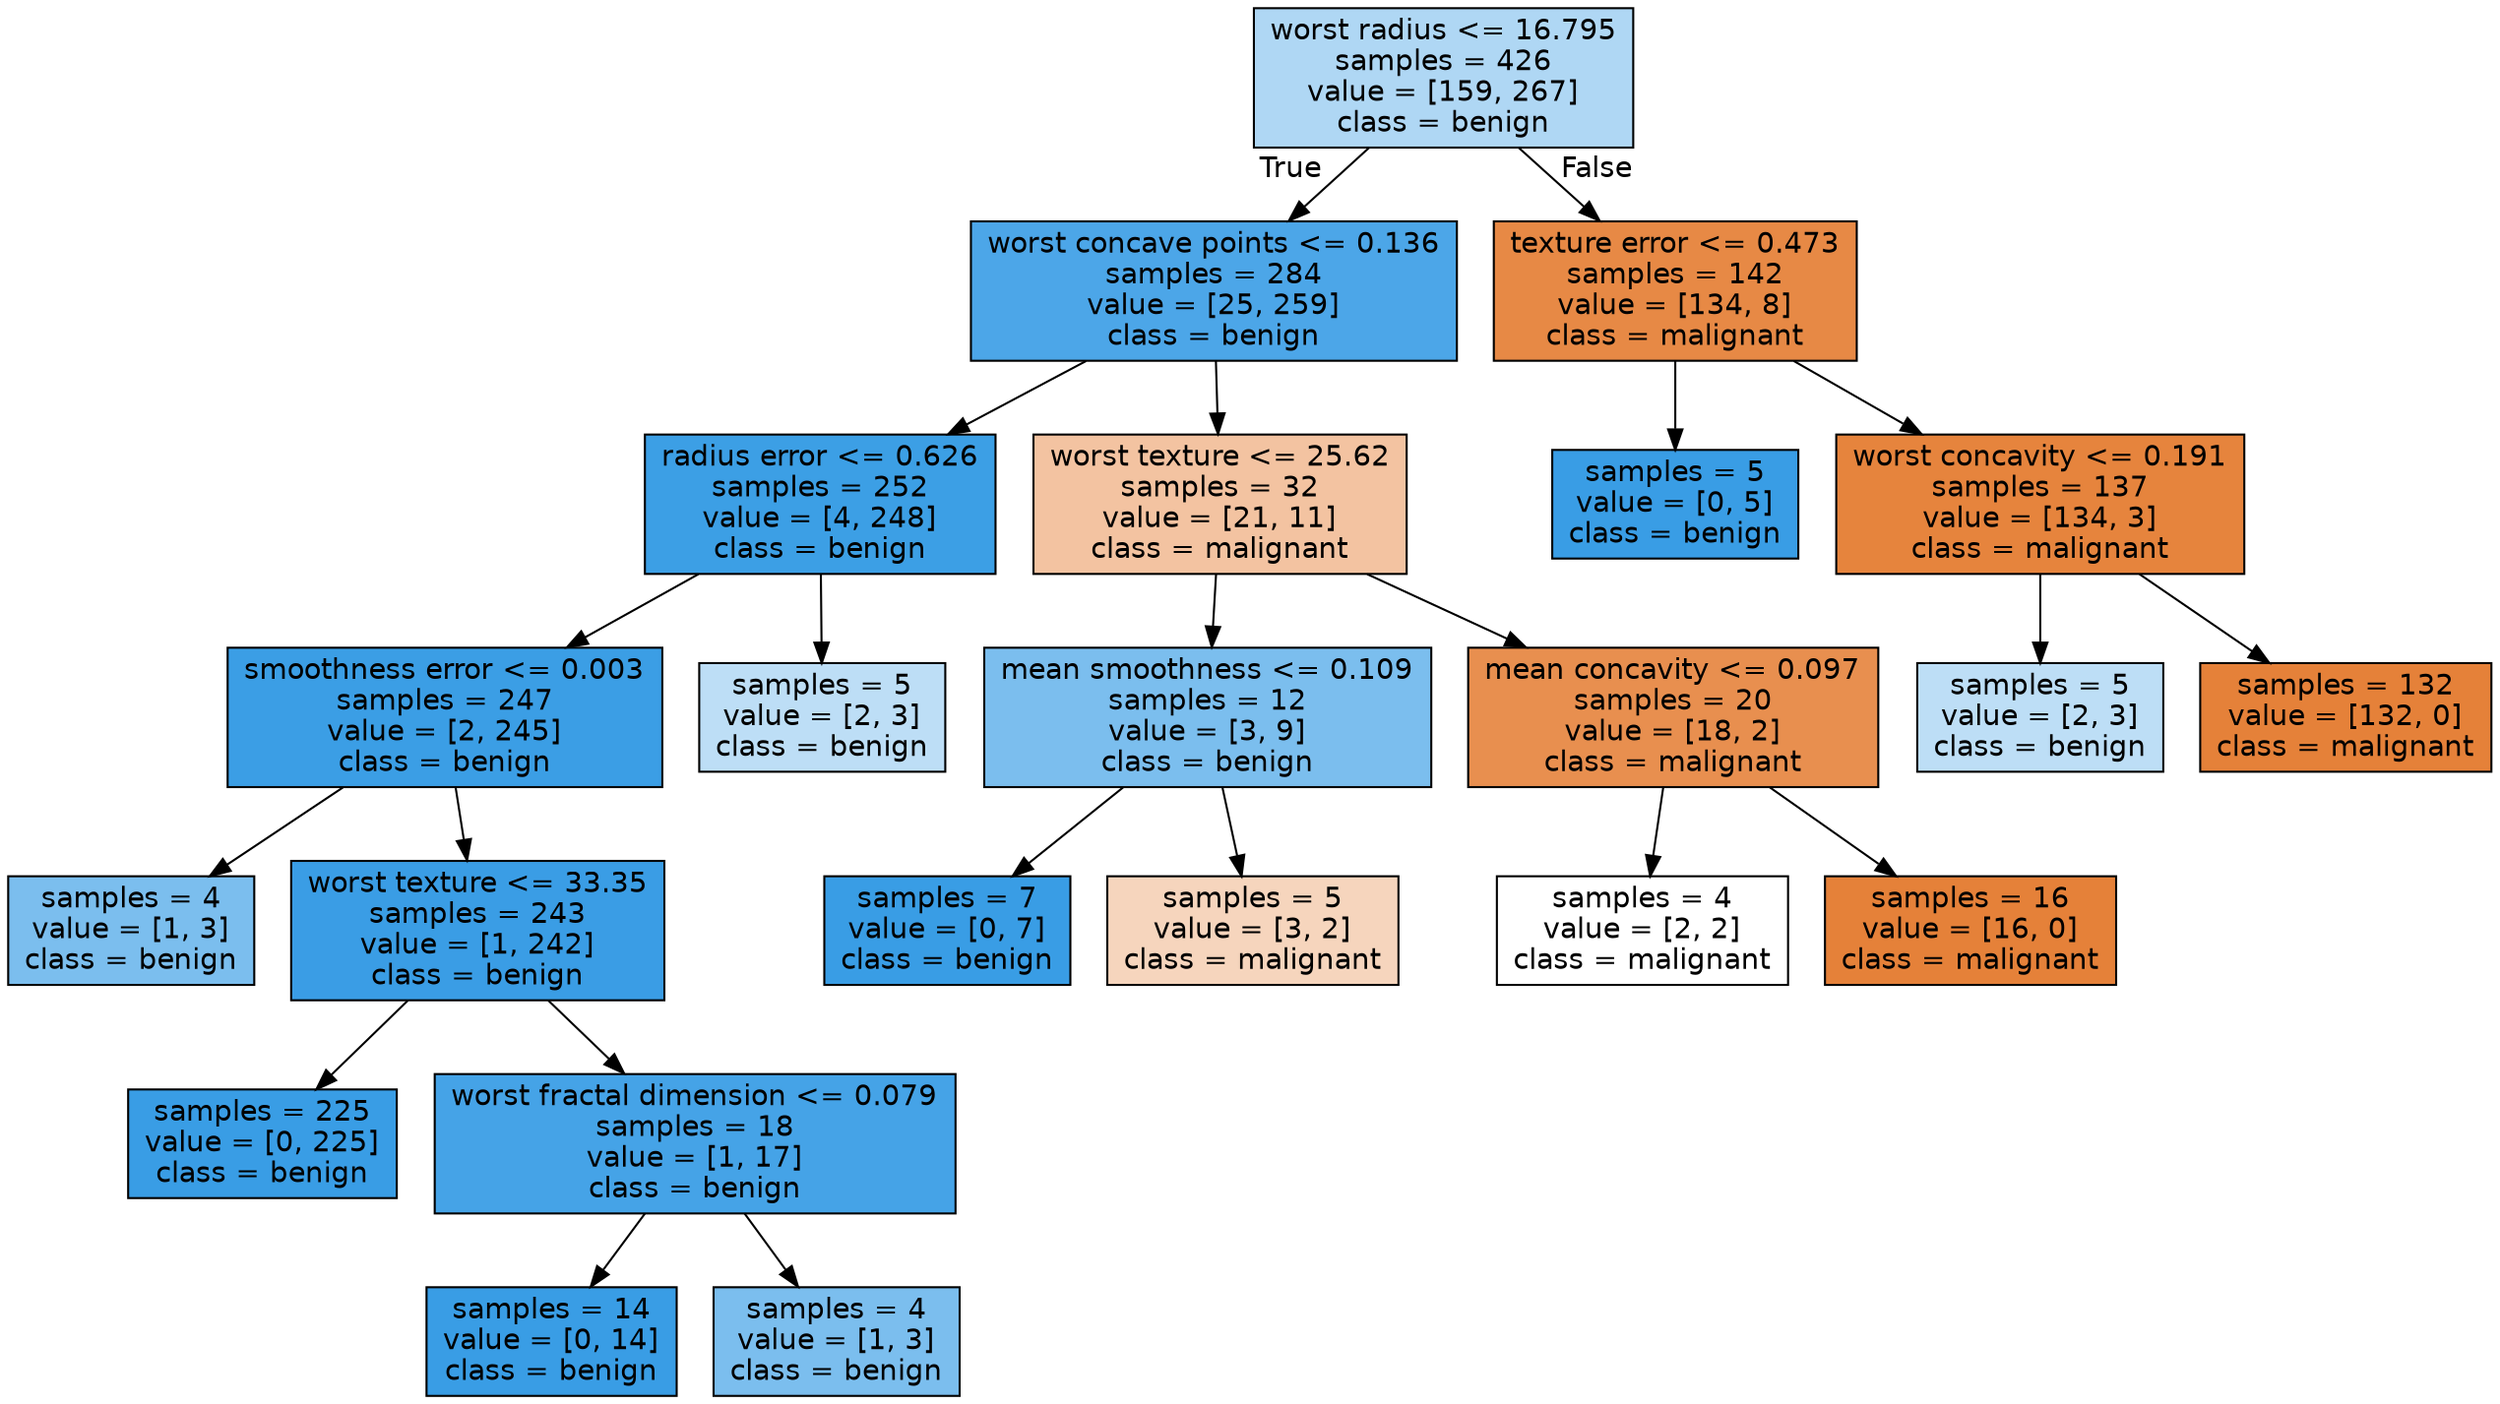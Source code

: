 digraph Tree {
node [shape=box, style="filled", color="black", fontname="helvetica"] ;
edge [fontname="helvetica"] ;
0 [label="worst radius <= 16.795\nsamples = 426\nvalue = [159, 267]\nclass = benign", fillcolor="#afd7f4"] ;
1 [label="worst concave points <= 0.136\nsamples = 284\nvalue = [25, 259]\nclass = benign", fillcolor="#4ca6e8"] ;
0 -> 1 [labeldistance=2.5, labelangle=45, headlabel="True"] ;
2 [label="radius error <= 0.626\nsamples = 252\nvalue = [4, 248]\nclass = benign", fillcolor="#3c9fe5"] ;
1 -> 2 ;
3 [label="smoothness error <= 0.003\nsamples = 247\nvalue = [2, 245]\nclass = benign", fillcolor="#3b9ee5"] ;
2 -> 3 ;
4 [label="samples = 4\nvalue = [1, 3]\nclass = benign", fillcolor="#7bbeee"] ;
3 -> 4 ;
5 [label="worst texture <= 33.35\nsamples = 243\nvalue = [1, 242]\nclass = benign", fillcolor="#3a9de5"] ;
3 -> 5 ;
6 [label="samples = 225\nvalue = [0, 225]\nclass = benign", fillcolor="#399de5"] ;
5 -> 6 ;
7 [label="worst fractal dimension <= 0.079\nsamples = 18\nvalue = [1, 17]\nclass = benign", fillcolor="#45a3e7"] ;
5 -> 7 ;
8 [label="samples = 14\nvalue = [0, 14]\nclass = benign", fillcolor="#399de5"] ;
7 -> 8 ;
9 [label="samples = 4\nvalue = [1, 3]\nclass = benign", fillcolor="#7bbeee"] ;
7 -> 9 ;
10 [label="samples = 5\nvalue = [2, 3]\nclass = benign", fillcolor="#bddef6"] ;
2 -> 10 ;
11 [label="worst texture <= 25.62\nsamples = 32\nvalue = [21, 11]\nclass = malignant", fillcolor="#f3c3a1"] ;
1 -> 11 ;
12 [label="mean smoothness <= 0.109\nsamples = 12\nvalue = [3, 9]\nclass = benign", fillcolor="#7bbeee"] ;
11 -> 12 ;
13 [label="samples = 7\nvalue = [0, 7]\nclass = benign", fillcolor="#399de5"] ;
12 -> 13 ;
14 [label="samples = 5\nvalue = [3, 2]\nclass = malignant", fillcolor="#f6d5bd"] ;
12 -> 14 ;
15 [label="mean concavity <= 0.097\nsamples = 20\nvalue = [18, 2]\nclass = malignant", fillcolor="#e88f4f"] ;
11 -> 15 ;
16 [label="samples = 4\nvalue = [2, 2]\nclass = malignant", fillcolor="#ffffff"] ;
15 -> 16 ;
17 [label="samples = 16\nvalue = [16, 0]\nclass = malignant", fillcolor="#e58139"] ;
15 -> 17 ;
18 [label="texture error <= 0.473\nsamples = 142\nvalue = [134, 8]\nclass = malignant", fillcolor="#e78945"] ;
0 -> 18 [labeldistance=2.5, labelangle=-45, headlabel="False"] ;
19 [label="samples = 5\nvalue = [0, 5]\nclass = benign", fillcolor="#399de5"] ;
18 -> 19 ;
20 [label="worst concavity <= 0.191\nsamples = 137\nvalue = [134, 3]\nclass = malignant", fillcolor="#e6843d"] ;
18 -> 20 ;
21 [label="samples = 5\nvalue = [2, 3]\nclass = benign", fillcolor="#bddef6"] ;
20 -> 21 ;
22 [label="samples = 132\nvalue = [132, 0]\nclass = malignant", fillcolor="#e58139"] ;
20 -> 22 ;
}